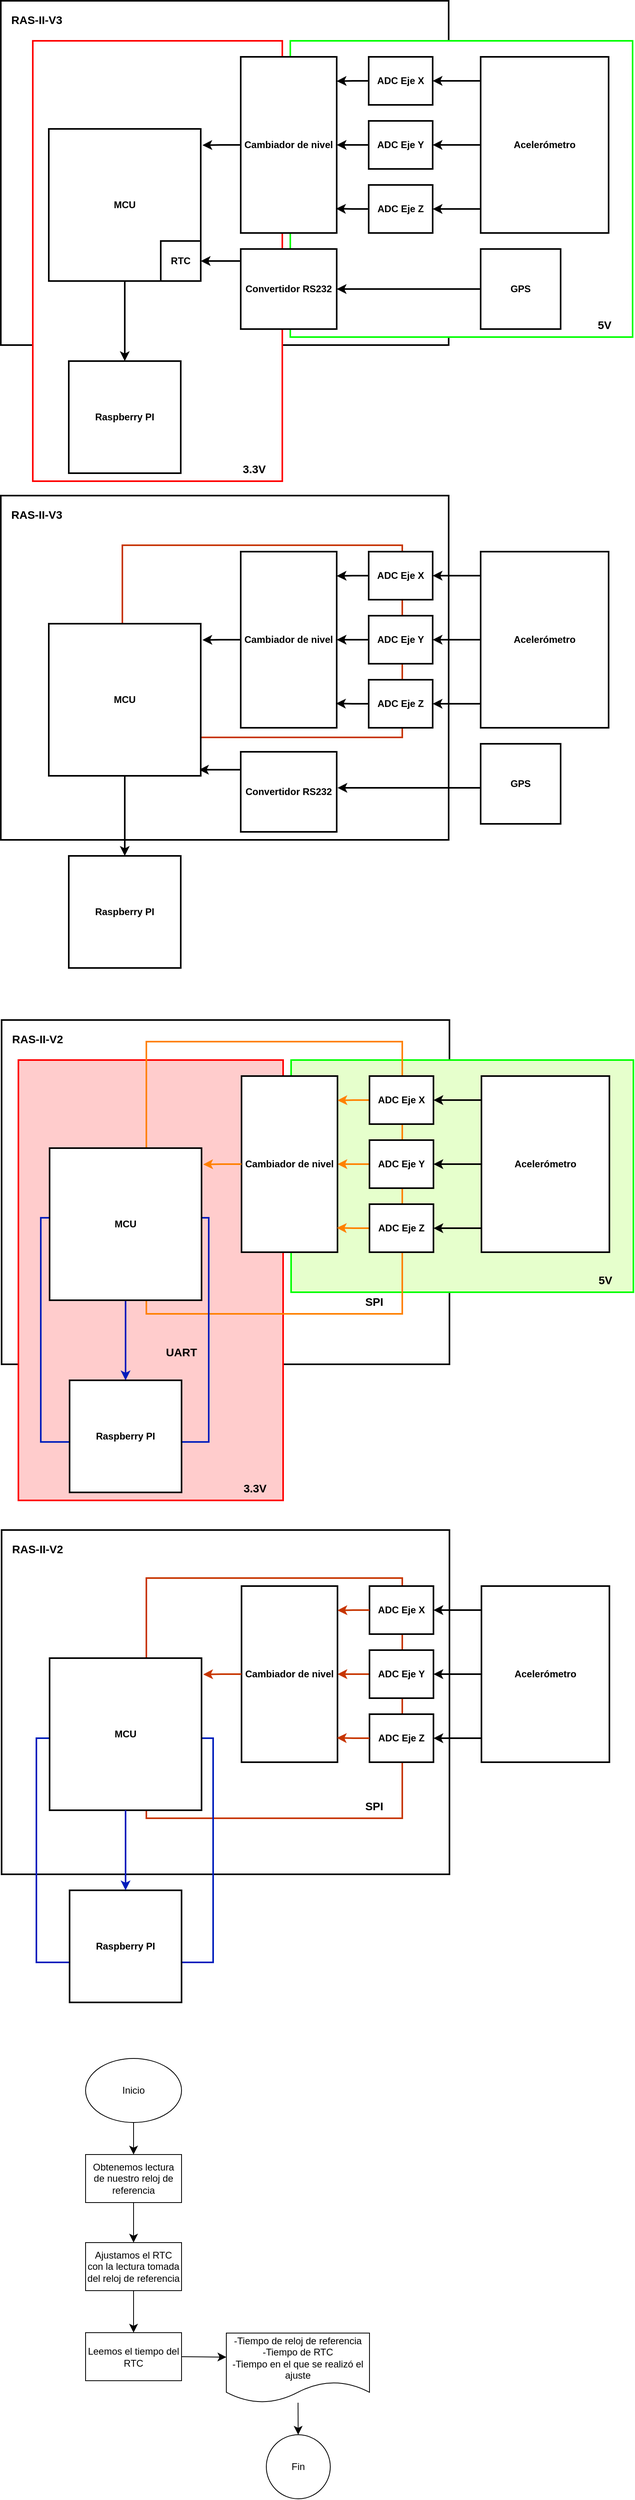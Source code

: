 <mxfile version="24.0.4" type="github">
  <diagram name="Página-1" id="vRoXhG17WfUkG6E5nfiK">
    <mxGraphModel dx="1216" dy="513" grid="1" gridSize="10" guides="1" tooltips="1" connect="1" arrows="1" fold="1" page="1" pageScale="1" pageWidth="827" pageHeight="1169" math="0" shadow="0">
      <root>
        <mxCell id="0" />
        <mxCell id="1" parent="0" />
        <mxCell id="eA-WAWlTZB7VaeSOkFHe-4" value="" style="rounded=0;whiteSpace=wrap;html=1;fontStyle=1;strokeWidth=2;" parent="1" vertex="1">
          <mxGeometry x="19" y="1283" width="560" height="430" as="geometry" />
        </mxCell>
        <mxCell id="eA-WAWlTZB7VaeSOkFHe-31" value="" style="rounded=0;whiteSpace=wrap;html=1;strokeColor=#FF0000;fontStyle=1;strokeWidth=2;fillColor=#FFCCCC;" parent="1" vertex="1">
          <mxGeometry x="40" y="1333" width="331" height="550" as="geometry" />
        </mxCell>
        <mxCell id="eA-WAWlTZB7VaeSOkFHe-1" value="" style="rounded=0;whiteSpace=wrap;html=1;strokeWidth=2;fontStyle=1" parent="1" vertex="1">
          <mxGeometry x="18" y="628" width="560" height="430" as="geometry" />
        </mxCell>
        <mxCell id="eA-WAWlTZB7VaeSOkFHe-2" value="" style="rounded=0;whiteSpace=wrap;html=1;strokeWidth=2;fontStyle=1" parent="1" vertex="1">
          <mxGeometry x="19" y="1920" width="560" height="430" as="geometry" />
        </mxCell>
        <mxCell id="eA-WAWlTZB7VaeSOkFHe-3" value="" style="rounded=0;whiteSpace=wrap;html=1;fillColor=none;fontColor=#000000;strokeColor=#C73500;strokeWidth=2;fontStyle=1" parent="1" vertex="1">
          <mxGeometry x="200" y="1980" width="320" height="300" as="geometry" />
        </mxCell>
        <mxCell id="eA-WAWlTZB7VaeSOkFHe-5" value="" style="rounded=0;whiteSpace=wrap;html=1;fontStyle=1;strokeWidth=2;" parent="1" vertex="1">
          <mxGeometry x="18" y="10" width="560" height="430" as="geometry" />
        </mxCell>
        <mxCell id="eA-WAWlTZB7VaeSOkFHe-6" value="" style="rounded=0;whiteSpace=wrap;html=1;strokeColor=#00FF00;fontStyle=1;strokeWidth=2;" parent="1" vertex="1">
          <mxGeometry x="380" y="60" width="428" height="370" as="geometry" />
        </mxCell>
        <mxCell id="eA-WAWlTZB7VaeSOkFHe-7" value="" style="rounded=0;whiteSpace=wrap;html=1;strokeColor=#FF0000;fontStyle=1;strokeWidth=2;" parent="1" vertex="1">
          <mxGeometry x="58" y="60" width="312" height="550" as="geometry" />
        </mxCell>
        <mxCell id="eA-WAWlTZB7VaeSOkFHe-8" style="edgeStyle=orthogonalEdgeStyle;rounded=0;orthogonalLoop=1;jettySize=auto;html=1;exitX=0.5;exitY=1;exitDx=0;exitDy=0;entryX=0.5;entryY=0;entryDx=0;entryDy=0;fontStyle=1;strokeWidth=2;" parent="1" source="eA-WAWlTZB7VaeSOkFHe-9" target="eA-WAWlTZB7VaeSOkFHe-27" edge="1">
          <mxGeometry relative="1" as="geometry" />
        </mxCell>
        <mxCell id="eA-WAWlTZB7VaeSOkFHe-9" value="MCU" style="whiteSpace=wrap;html=1;aspect=fixed;fontStyle=1;strokeWidth=2;" parent="1" vertex="1">
          <mxGeometry x="78" y="170" width="190" height="190" as="geometry" />
        </mxCell>
        <mxCell id="eA-WAWlTZB7VaeSOkFHe-10" value="&lt;span&gt;ADC Eje X&lt;/span&gt;" style="rounded=0;whiteSpace=wrap;html=1;fontStyle=1;strokeWidth=2;" parent="1" vertex="1">
          <mxGeometry x="478" y="80" width="80" height="60" as="geometry" />
        </mxCell>
        <mxCell id="eA-WAWlTZB7VaeSOkFHe-11" style="edgeStyle=orthogonalEdgeStyle;rounded=0;orthogonalLoop=1;jettySize=auto;html=1;exitX=0;exitY=0.5;exitDx=0;exitDy=0;entryX=1;entryY=0.5;entryDx=0;entryDy=0;fontStyle=1;strokeWidth=2;" parent="1" source="eA-WAWlTZB7VaeSOkFHe-12" target="eA-WAWlTZB7VaeSOkFHe-18" edge="1">
          <mxGeometry relative="1" as="geometry" />
        </mxCell>
        <mxCell id="eA-WAWlTZB7VaeSOkFHe-12" value="&lt;span&gt;ADC Eje Y&lt;/span&gt;" style="rounded=0;whiteSpace=wrap;html=1;fontStyle=1;strokeWidth=2;" parent="1" vertex="1">
          <mxGeometry x="478" y="160" width="80" height="60" as="geometry" />
        </mxCell>
        <mxCell id="eA-WAWlTZB7VaeSOkFHe-13" value="ADC Eje Z" style="rounded=0;whiteSpace=wrap;html=1;fontStyle=1;strokeWidth=2;" parent="1" vertex="1">
          <mxGeometry x="478" y="240" width="80" height="60" as="geometry" />
        </mxCell>
        <mxCell id="eA-WAWlTZB7VaeSOkFHe-14" style="edgeStyle=orthogonalEdgeStyle;rounded=0;orthogonalLoop=1;jettySize=auto;html=1;exitX=0;exitY=0;exitDx=0;exitDy=0;entryX=1;entryY=0.5;entryDx=0;entryDy=0;fontStyle=1;strokeWidth=2;" parent="1" source="eA-WAWlTZB7VaeSOkFHe-17" target="eA-WAWlTZB7VaeSOkFHe-10" edge="1">
          <mxGeometry relative="1" as="geometry">
            <Array as="points">
              <mxPoint x="618" y="110" />
            </Array>
          </mxGeometry>
        </mxCell>
        <mxCell id="eA-WAWlTZB7VaeSOkFHe-15" style="edgeStyle=orthogonalEdgeStyle;rounded=0;orthogonalLoop=1;jettySize=auto;html=1;fontStyle=1;strokeWidth=2;" parent="1" source="eA-WAWlTZB7VaeSOkFHe-17" target="eA-WAWlTZB7VaeSOkFHe-12" edge="1">
          <mxGeometry relative="1" as="geometry" />
        </mxCell>
        <mxCell id="eA-WAWlTZB7VaeSOkFHe-16" style="edgeStyle=orthogonalEdgeStyle;rounded=0;orthogonalLoop=1;jettySize=auto;html=1;exitX=0;exitY=0.75;exitDx=0;exitDy=0;fontStyle=1;strokeWidth=2;" parent="1" source="eA-WAWlTZB7VaeSOkFHe-17" target="eA-WAWlTZB7VaeSOkFHe-13" edge="1">
          <mxGeometry relative="1" as="geometry">
            <Array as="points">
              <mxPoint x="618" y="270" />
            </Array>
          </mxGeometry>
        </mxCell>
        <mxCell id="eA-WAWlTZB7VaeSOkFHe-17" value="&lt;span&gt;Acelerómetro&lt;/span&gt;" style="rounded=0;whiteSpace=wrap;html=1;fontStyle=1;strokeWidth=2;" parent="1" vertex="1">
          <mxGeometry x="618" y="80" width="160" height="220" as="geometry" />
        </mxCell>
        <mxCell id="eA-WAWlTZB7VaeSOkFHe-18" value="Cambiador de nivel" style="rounded=0;whiteSpace=wrap;html=1;fontStyle=1;strokeWidth=2;" parent="1" vertex="1">
          <mxGeometry x="318" y="80" width="120" height="220" as="geometry" />
        </mxCell>
        <mxCell id="eA-WAWlTZB7VaeSOkFHe-19" style="edgeStyle=orthogonalEdgeStyle;rounded=0;orthogonalLoop=1;jettySize=auto;html=1;exitX=0;exitY=0.25;exitDx=0;exitDy=0;entryX=1;entryY=0.5;entryDx=0;entryDy=0;fontStyle=1;strokeWidth=2;" parent="1" source="eA-WAWlTZB7VaeSOkFHe-20" target="eA-WAWlTZB7VaeSOkFHe-21" edge="1">
          <mxGeometry relative="1" as="geometry">
            <Array as="points">
              <mxPoint x="318" y="335" />
            </Array>
          </mxGeometry>
        </mxCell>
        <mxCell id="eA-WAWlTZB7VaeSOkFHe-20" value="Convertidor RS232" style="rounded=0;whiteSpace=wrap;html=1;fontStyle=1;strokeWidth=2;" parent="1" vertex="1">
          <mxGeometry x="318" y="320" width="120" height="100" as="geometry" />
        </mxCell>
        <mxCell id="eA-WAWlTZB7VaeSOkFHe-21" value="RTC" style="rounded=0;whiteSpace=wrap;html=1;fontStyle=1;strokeWidth=2;" parent="1" vertex="1">
          <mxGeometry x="218" y="310" width="50" height="50" as="geometry" />
        </mxCell>
        <mxCell id="eA-WAWlTZB7VaeSOkFHe-22" style="edgeStyle=orthogonalEdgeStyle;rounded=0;orthogonalLoop=1;jettySize=auto;html=1;exitX=0;exitY=0.5;exitDx=0;exitDy=0;entryX=1;entryY=0.5;entryDx=0;entryDy=0;fontStyle=1;strokeWidth=2;" parent="1" source="eA-WAWlTZB7VaeSOkFHe-23" target="eA-WAWlTZB7VaeSOkFHe-20" edge="1">
          <mxGeometry relative="1" as="geometry" />
        </mxCell>
        <mxCell id="eA-WAWlTZB7VaeSOkFHe-23" value="GPS" style="whiteSpace=wrap;html=1;aspect=fixed;fontStyle=1;strokeWidth=2;" parent="1" vertex="1">
          <mxGeometry x="618" y="320" width="100" height="100" as="geometry" />
        </mxCell>
        <mxCell id="eA-WAWlTZB7VaeSOkFHe-24" style="edgeStyle=orthogonalEdgeStyle;rounded=0;orthogonalLoop=1;jettySize=auto;html=1;exitX=0;exitY=0.5;exitDx=0;exitDy=0;entryX=1;entryY=0.138;entryDx=0;entryDy=0;entryPerimeter=0;fontStyle=1;strokeWidth=2;" parent="1" source="eA-WAWlTZB7VaeSOkFHe-10" target="eA-WAWlTZB7VaeSOkFHe-18" edge="1">
          <mxGeometry relative="1" as="geometry" />
        </mxCell>
        <mxCell id="eA-WAWlTZB7VaeSOkFHe-25" style="edgeStyle=orthogonalEdgeStyle;rounded=0;orthogonalLoop=1;jettySize=auto;html=1;exitX=0;exitY=0.5;exitDx=0;exitDy=0;entryX=0.993;entryY=0.862;entryDx=0;entryDy=0;entryPerimeter=0;fontStyle=1;strokeWidth=2;" parent="1" source="eA-WAWlTZB7VaeSOkFHe-13" target="eA-WAWlTZB7VaeSOkFHe-18" edge="1">
          <mxGeometry relative="1" as="geometry" />
        </mxCell>
        <mxCell id="eA-WAWlTZB7VaeSOkFHe-26" style="edgeStyle=orthogonalEdgeStyle;rounded=0;orthogonalLoop=1;jettySize=auto;html=1;entryX=1.011;entryY=0.107;entryDx=0;entryDy=0;entryPerimeter=0;fontStyle=1;strokeWidth=2;" parent="1" source="eA-WAWlTZB7VaeSOkFHe-18" target="eA-WAWlTZB7VaeSOkFHe-9" edge="1">
          <mxGeometry relative="1" as="geometry" />
        </mxCell>
        <mxCell id="eA-WAWlTZB7VaeSOkFHe-27" value="Raspberry PI" style="whiteSpace=wrap;html=1;aspect=fixed;fontStyle=1;strokeWidth=2;" parent="1" vertex="1">
          <mxGeometry x="103" y="460" width="140" height="140" as="geometry" />
        </mxCell>
        <mxCell id="eA-WAWlTZB7VaeSOkFHe-28" value="&lt;font style=&quot;font-size: 14px;&quot;&gt;RAS-II-V3&lt;/font&gt;" style="text;html=1;strokeColor=none;fillColor=none;align=center;verticalAlign=middle;whiteSpace=wrap;rounded=0;fontStyle=1;strokeWidth=2;" parent="1" vertex="1">
          <mxGeometry x="28" y="19" width="70" height="30" as="geometry" />
        </mxCell>
        <mxCell id="eA-WAWlTZB7VaeSOkFHe-29" value="&lt;font style=&quot;font-size: 14px;&quot;&gt;&lt;span&gt;5V&lt;/span&gt;&lt;/font&gt;" style="text;html=1;strokeColor=none;fillColor=none;align=center;verticalAlign=middle;whiteSpace=wrap;rounded=0;fontStyle=1;strokeWidth=2;" parent="1" vertex="1">
          <mxGeometry x="738" y="400" width="70" height="30" as="geometry" />
        </mxCell>
        <mxCell id="eA-WAWlTZB7VaeSOkFHe-30" value="" style="rounded=0;whiteSpace=wrap;html=1;strokeColor=#00FF00;fontStyle=1;strokeWidth=2;fillColor=#E6FFCC;" parent="1" vertex="1">
          <mxGeometry x="381" y="1333" width="428" height="290" as="geometry" />
        </mxCell>
        <mxCell id="eA-WAWlTZB7VaeSOkFHe-32" style="edgeStyle=orthogonalEdgeStyle;rounded=0;orthogonalLoop=1;jettySize=auto;html=1;exitX=0.5;exitY=1;exitDx=0;exitDy=0;entryX=0.5;entryY=0;entryDx=0;entryDy=0;fontStyle=1;strokeWidth=2;strokeColor=#001DBC;" parent="1" source="eA-WAWlTZB7VaeSOkFHe-33" target="eA-WAWlTZB7VaeSOkFHe-47" edge="1">
          <mxGeometry relative="1" as="geometry" />
        </mxCell>
        <mxCell id="eA-WAWlTZB7VaeSOkFHe-35" style="edgeStyle=orthogonalEdgeStyle;rounded=0;orthogonalLoop=1;jettySize=auto;html=1;exitX=0;exitY=0.5;exitDx=0;exitDy=0;entryX=1;entryY=0.5;entryDx=0;entryDy=0;fontStyle=1;strokeWidth=2;strokeColor=#FF8000;" parent="1" source="eA-WAWlTZB7VaeSOkFHe-36" target="eA-WAWlTZB7VaeSOkFHe-42" edge="1">
          <mxGeometry relative="1" as="geometry" />
        </mxCell>
        <mxCell id="eA-WAWlTZB7VaeSOkFHe-38" style="edgeStyle=orthogonalEdgeStyle;rounded=0;orthogonalLoop=1;jettySize=auto;html=1;exitX=0;exitY=0;exitDx=0;exitDy=0;entryX=1;entryY=0.5;entryDx=0;entryDy=0;fontStyle=1;strokeWidth=2;" parent="1" source="eA-WAWlTZB7VaeSOkFHe-41" target="eA-WAWlTZB7VaeSOkFHe-34" edge="1">
          <mxGeometry relative="1" as="geometry">
            <Array as="points">
              <mxPoint x="619" y="1383" />
            </Array>
          </mxGeometry>
        </mxCell>
        <mxCell id="eA-WAWlTZB7VaeSOkFHe-39" style="edgeStyle=orthogonalEdgeStyle;rounded=0;orthogonalLoop=1;jettySize=auto;html=1;fontStyle=1;strokeWidth=2;" parent="1" source="eA-WAWlTZB7VaeSOkFHe-41" target="eA-WAWlTZB7VaeSOkFHe-36" edge="1">
          <mxGeometry relative="1" as="geometry" />
        </mxCell>
        <mxCell id="eA-WAWlTZB7VaeSOkFHe-40" style="edgeStyle=orthogonalEdgeStyle;rounded=0;orthogonalLoop=1;jettySize=auto;html=1;exitX=0;exitY=0.75;exitDx=0;exitDy=0;fontStyle=1;strokeWidth=2;" parent="1" source="eA-WAWlTZB7VaeSOkFHe-41" target="eA-WAWlTZB7VaeSOkFHe-37" edge="1">
          <mxGeometry relative="1" as="geometry">
            <Array as="points">
              <mxPoint x="619" y="1543" />
            </Array>
          </mxGeometry>
        </mxCell>
        <mxCell id="eA-WAWlTZB7VaeSOkFHe-41" value="Acelerómetro" style="rounded=0;whiteSpace=wrap;html=1;fontStyle=1;strokeWidth=2;" parent="1" vertex="1">
          <mxGeometry x="619" y="1353" width="160" height="220" as="geometry" />
        </mxCell>
        <mxCell id="eA-WAWlTZB7VaeSOkFHe-42" value="Cambiador de nivel" style="rounded=0;whiteSpace=wrap;html=1;fontStyle=1;strokeWidth=2;" parent="1" vertex="1">
          <mxGeometry x="319" y="1353" width="120" height="220" as="geometry" />
        </mxCell>
        <mxCell id="eA-WAWlTZB7VaeSOkFHe-43" value="RTC" style="rounded=0;whiteSpace=wrap;html=1;fontStyle=1;strokeWidth=2;" parent="1" vertex="1">
          <mxGeometry x="219" y="1583" width="50" height="50" as="geometry" />
        </mxCell>
        <mxCell id="eA-WAWlTZB7VaeSOkFHe-44" style="edgeStyle=orthogonalEdgeStyle;rounded=0;orthogonalLoop=1;jettySize=auto;html=1;exitX=0;exitY=0.5;exitDx=0;exitDy=0;entryX=1;entryY=0.138;entryDx=0;entryDy=0;entryPerimeter=0;fontStyle=1;strokeWidth=2;strokeColor=#FF8000;" parent="1" source="eA-WAWlTZB7VaeSOkFHe-34" target="eA-WAWlTZB7VaeSOkFHe-42" edge="1">
          <mxGeometry relative="1" as="geometry" />
        </mxCell>
        <mxCell id="eA-WAWlTZB7VaeSOkFHe-45" style="edgeStyle=orthogonalEdgeStyle;rounded=0;orthogonalLoop=1;jettySize=auto;html=1;exitX=0;exitY=0.5;exitDx=0;exitDy=0;entryX=0.993;entryY=0.862;entryDx=0;entryDy=0;entryPerimeter=0;fontStyle=1;strokeWidth=2;strokeColor=#FF8000;" parent="1" source="eA-WAWlTZB7VaeSOkFHe-37" target="eA-WAWlTZB7VaeSOkFHe-42" edge="1">
          <mxGeometry relative="1" as="geometry" />
        </mxCell>
        <mxCell id="eA-WAWlTZB7VaeSOkFHe-46" style="edgeStyle=orthogonalEdgeStyle;rounded=0;orthogonalLoop=1;jettySize=auto;html=1;entryX=1.011;entryY=0.107;entryDx=0;entryDy=0;entryPerimeter=0;fontStyle=1;strokeWidth=2;strokeColor=#FF8000;" parent="1" source="eA-WAWlTZB7VaeSOkFHe-42" target="eA-WAWlTZB7VaeSOkFHe-33" edge="1">
          <mxGeometry relative="1" as="geometry" />
        </mxCell>
        <mxCell id="eA-WAWlTZB7VaeSOkFHe-48" value="&lt;font style=&quot;font-size: 14px;&quot;&gt;RAS-II-V2&lt;/font&gt;" style="text;html=1;strokeColor=none;fillColor=none;align=center;verticalAlign=middle;whiteSpace=wrap;rounded=0;fontStyle=1;strokeWidth=2;" parent="1" vertex="1">
          <mxGeometry x="29" y="1292" width="70" height="30" as="geometry" />
        </mxCell>
        <mxCell id="eA-WAWlTZB7VaeSOkFHe-49" value="&lt;font style=&quot;font-size: 14px;&quot;&gt;5V&lt;/font&gt;" style="text;html=1;strokeColor=none;fillColor=none;align=center;verticalAlign=middle;whiteSpace=wrap;rounded=0;fontStyle=1;strokeWidth=2;" parent="1" vertex="1">
          <mxGeometry x="739" y="1593" width="70" height="30" as="geometry" />
        </mxCell>
        <mxCell id="eA-WAWlTZB7VaeSOkFHe-50" value="&lt;font style=&quot;font-size: 14px;&quot;&gt;3.3V&lt;/font&gt;" style="text;html=1;strokeColor=none;fillColor=none;align=center;verticalAlign=middle;whiteSpace=wrap;rounded=0;fontStyle=1;strokeWidth=2;" parent="1" vertex="1">
          <mxGeometry x="301" y="1853" width="70" height="30" as="geometry" />
        </mxCell>
        <mxCell id="eA-WAWlTZB7VaeSOkFHe-51" value="ADC Eje X" style="rounded=0;whiteSpace=wrap;html=1;strokeWidth=2;fontStyle=1" parent="1" vertex="1">
          <mxGeometry x="479" y="1990" width="80" height="60" as="geometry" />
        </mxCell>
        <mxCell id="eA-WAWlTZB7VaeSOkFHe-52" style="edgeStyle=orthogonalEdgeStyle;rounded=0;orthogonalLoop=1;jettySize=auto;html=1;exitX=0;exitY=0.5;exitDx=0;exitDy=0;entryX=1;entryY=0.5;entryDx=0;entryDy=0;fillColor=#fa6800;strokeColor=#C73500;strokeWidth=2;fontStyle=1" parent="1" source="eA-WAWlTZB7VaeSOkFHe-53" target="eA-WAWlTZB7VaeSOkFHe-59" edge="1">
          <mxGeometry relative="1" as="geometry" />
        </mxCell>
        <mxCell id="eA-WAWlTZB7VaeSOkFHe-53" value="ADC Eje Y" style="rounded=0;whiteSpace=wrap;html=1;strokeWidth=2;fontStyle=1" parent="1" vertex="1">
          <mxGeometry x="479" y="2070" width="80" height="60" as="geometry" />
        </mxCell>
        <mxCell id="eA-WAWlTZB7VaeSOkFHe-54" value="ADC Eje Z" style="rounded=0;whiteSpace=wrap;html=1;strokeWidth=2;fontStyle=1" parent="1" vertex="1">
          <mxGeometry x="479" y="2150" width="80" height="60" as="geometry" />
        </mxCell>
        <mxCell id="eA-WAWlTZB7VaeSOkFHe-55" style="edgeStyle=orthogonalEdgeStyle;rounded=0;orthogonalLoop=1;jettySize=auto;html=1;exitX=0;exitY=0;exitDx=0;exitDy=0;entryX=1;entryY=0.5;entryDx=0;entryDy=0;strokeWidth=2;fontStyle=1" parent="1" source="eA-WAWlTZB7VaeSOkFHe-58" target="eA-WAWlTZB7VaeSOkFHe-51" edge="1">
          <mxGeometry relative="1" as="geometry">
            <Array as="points">
              <mxPoint x="619" y="2020" />
            </Array>
          </mxGeometry>
        </mxCell>
        <mxCell id="eA-WAWlTZB7VaeSOkFHe-56" style="edgeStyle=orthogonalEdgeStyle;rounded=0;orthogonalLoop=1;jettySize=auto;html=1;strokeWidth=2;fontStyle=1" parent="1" source="eA-WAWlTZB7VaeSOkFHe-58" target="eA-WAWlTZB7VaeSOkFHe-53" edge="1">
          <mxGeometry relative="1" as="geometry" />
        </mxCell>
        <mxCell id="eA-WAWlTZB7VaeSOkFHe-57" style="edgeStyle=orthogonalEdgeStyle;rounded=0;orthogonalLoop=1;jettySize=auto;html=1;exitX=0;exitY=0.75;exitDx=0;exitDy=0;strokeWidth=2;fontStyle=1" parent="1" source="eA-WAWlTZB7VaeSOkFHe-58" target="eA-WAWlTZB7VaeSOkFHe-54" edge="1">
          <mxGeometry relative="1" as="geometry">
            <Array as="points">
              <mxPoint x="619" y="2180" />
            </Array>
          </mxGeometry>
        </mxCell>
        <mxCell id="eA-WAWlTZB7VaeSOkFHe-58" value="Acelerómetro" style="rounded=0;whiteSpace=wrap;html=1;strokeWidth=2;fontStyle=1" parent="1" vertex="1">
          <mxGeometry x="619" y="1990" width="160" height="220" as="geometry" />
        </mxCell>
        <mxCell id="eA-WAWlTZB7VaeSOkFHe-59" value="Cambiador de nivel" style="rounded=0;whiteSpace=wrap;html=1;strokeWidth=2;fontStyle=1" parent="1" vertex="1">
          <mxGeometry x="319" y="1990" width="120" height="220" as="geometry" />
        </mxCell>
        <mxCell id="eA-WAWlTZB7VaeSOkFHe-60" value="RTC" style="rounded=0;whiteSpace=wrap;html=1;strokeWidth=2;fontStyle=1" parent="1" vertex="1">
          <mxGeometry x="219" y="2220" width="50" height="50" as="geometry" />
        </mxCell>
        <mxCell id="eA-WAWlTZB7VaeSOkFHe-61" style="edgeStyle=orthogonalEdgeStyle;rounded=0;orthogonalLoop=1;jettySize=auto;html=1;exitX=0;exitY=0.5;exitDx=0;exitDy=0;entryX=1;entryY=0.138;entryDx=0;entryDy=0;entryPerimeter=0;strokeWidth=2;fillColor=#fa6800;strokeColor=#C73500;fontStyle=1" parent="1" source="eA-WAWlTZB7VaeSOkFHe-51" target="eA-WAWlTZB7VaeSOkFHe-59" edge="1">
          <mxGeometry relative="1" as="geometry" />
        </mxCell>
        <mxCell id="eA-WAWlTZB7VaeSOkFHe-62" style="edgeStyle=orthogonalEdgeStyle;rounded=0;orthogonalLoop=1;jettySize=auto;html=1;exitX=0;exitY=0.5;exitDx=0;exitDy=0;entryX=0.993;entryY=0.862;entryDx=0;entryDy=0;entryPerimeter=0;strokeWidth=2;fillColor=#fa6800;strokeColor=#C73500;fontStyle=1" parent="1" source="eA-WAWlTZB7VaeSOkFHe-54" target="eA-WAWlTZB7VaeSOkFHe-59" edge="1">
          <mxGeometry relative="1" as="geometry" />
        </mxCell>
        <mxCell id="eA-WAWlTZB7VaeSOkFHe-63" style="edgeStyle=orthogonalEdgeStyle;rounded=0;orthogonalLoop=1;jettySize=auto;html=1;entryX=1.011;entryY=0.107;entryDx=0;entryDy=0;entryPerimeter=0;fillColor=#fa6800;strokeColor=#C73500;strokeWidth=2;fontStyle=1" parent="1" source="eA-WAWlTZB7VaeSOkFHe-59" target="eA-WAWlTZB7VaeSOkFHe-82" edge="1">
          <mxGeometry relative="1" as="geometry" />
        </mxCell>
        <mxCell id="eA-WAWlTZB7VaeSOkFHe-64" value="&lt;font style=&quot;font-size: 14px;&quot;&gt;RAS-II-V2&lt;/font&gt;" style="text;html=1;strokeColor=none;fillColor=none;align=center;verticalAlign=middle;whiteSpace=wrap;rounded=0;strokeWidth=2;fontStyle=1" parent="1" vertex="1">
          <mxGeometry x="29" y="1929" width="70" height="30" as="geometry" />
        </mxCell>
        <mxCell id="eA-WAWlTZB7VaeSOkFHe-65" style="edgeStyle=orthogonalEdgeStyle;rounded=0;orthogonalLoop=1;jettySize=auto;html=1;exitX=0.5;exitY=1;exitDx=0;exitDy=0;entryX=0.5;entryY=0;entryDx=0;entryDy=0;strokeWidth=2;fontStyle=1" parent="1" source="eA-WAWlTZB7VaeSOkFHe-88" target="eA-WAWlTZB7VaeSOkFHe-79" edge="1">
          <mxGeometry relative="1" as="geometry" />
        </mxCell>
        <mxCell id="eA-WAWlTZB7VaeSOkFHe-66" style="edgeStyle=orthogonalEdgeStyle;rounded=0;orthogonalLoop=1;jettySize=auto;html=1;exitX=0;exitY=0.5;exitDx=0;exitDy=0;entryX=1;entryY=0.5;entryDx=0;entryDy=0;strokeWidth=2;fontStyle=1" parent="1" source="eA-WAWlTZB7VaeSOkFHe-90" target="eA-WAWlTZB7VaeSOkFHe-71" edge="1">
          <mxGeometry relative="1" as="geometry" />
        </mxCell>
        <mxCell id="eA-WAWlTZB7VaeSOkFHe-67" style="edgeStyle=orthogonalEdgeStyle;rounded=0;orthogonalLoop=1;jettySize=auto;html=1;exitX=0;exitY=0;exitDx=0;exitDy=0;entryX=1;entryY=0.5;entryDx=0;entryDy=0;strokeWidth=2;fontStyle=1" parent="1" source="eA-WAWlTZB7VaeSOkFHe-70" target="eA-WAWlTZB7VaeSOkFHe-91" edge="1">
          <mxGeometry relative="1" as="geometry">
            <Array as="points">
              <mxPoint x="618" y="728" />
            </Array>
          </mxGeometry>
        </mxCell>
        <mxCell id="eA-WAWlTZB7VaeSOkFHe-68" style="edgeStyle=orthogonalEdgeStyle;rounded=0;orthogonalLoop=1;jettySize=auto;html=1;strokeWidth=2;fontStyle=1" parent="1" source="eA-WAWlTZB7VaeSOkFHe-70" target="eA-WAWlTZB7VaeSOkFHe-90" edge="1">
          <mxGeometry relative="1" as="geometry" />
        </mxCell>
        <mxCell id="eA-WAWlTZB7VaeSOkFHe-69" style="edgeStyle=orthogonalEdgeStyle;rounded=0;orthogonalLoop=1;jettySize=auto;html=1;exitX=0;exitY=0.75;exitDx=0;exitDy=0;strokeWidth=2;fontStyle=1" parent="1" source="eA-WAWlTZB7VaeSOkFHe-70" target="eA-WAWlTZB7VaeSOkFHe-89" edge="1">
          <mxGeometry relative="1" as="geometry">
            <Array as="points">
              <mxPoint x="618" y="888" />
            </Array>
          </mxGeometry>
        </mxCell>
        <mxCell id="eA-WAWlTZB7VaeSOkFHe-70" value="Acelerómetro" style="rounded=0;whiteSpace=wrap;html=1;strokeWidth=2;fontStyle=1" parent="1" vertex="1">
          <mxGeometry x="618" y="698" width="160" height="220" as="geometry" />
        </mxCell>
        <mxCell id="eA-WAWlTZB7VaeSOkFHe-71" value="Cambiador de nivel" style="rounded=0;whiteSpace=wrap;html=1;strokeWidth=2;fontStyle=1" parent="1" vertex="1">
          <mxGeometry x="318" y="698" width="120" height="220" as="geometry" />
        </mxCell>
        <mxCell id="eA-WAWlTZB7VaeSOkFHe-72" style="edgeStyle=orthogonalEdgeStyle;rounded=0;orthogonalLoop=1;jettySize=auto;html=1;entryX=0.989;entryY=0.96;entryDx=0;entryDy=0;entryPerimeter=0;strokeWidth=2;fontStyle=1" parent="1" source="eA-WAWlTZB7VaeSOkFHe-73" target="eA-WAWlTZB7VaeSOkFHe-88" edge="1">
          <mxGeometry relative="1" as="geometry">
            <mxPoint x="330" y="956" as="sourcePoint" />
            <mxPoint x="297" y="1040.5" as="targetPoint" />
            <Array as="points">
              <mxPoint x="320" y="956" />
              <mxPoint x="320" y="970" />
            </Array>
          </mxGeometry>
        </mxCell>
        <mxCell id="eA-WAWlTZB7VaeSOkFHe-73" value="Convertidor RS232" style="rounded=0;whiteSpace=wrap;html=1;strokeWidth=2;fontStyle=1" parent="1" vertex="1">
          <mxGeometry x="318" y="948" width="120" height="100" as="geometry" />
        </mxCell>
        <mxCell id="eA-WAWlTZB7VaeSOkFHe-74" style="edgeStyle=orthogonalEdgeStyle;rounded=0;orthogonalLoop=1;jettySize=auto;html=1;exitX=0;exitY=0.5;exitDx=0;exitDy=0;entryX=1;entryY=0.5;entryDx=0;entryDy=0;strokeWidth=2;fontStyle=1" parent="1" edge="1">
          <mxGeometry relative="1" as="geometry">
            <mxPoint x="619" y="983" as="sourcePoint" />
            <mxPoint x="439" y="993" as="targetPoint" />
            <Array as="points">
              <mxPoint x="619" y="993" />
            </Array>
          </mxGeometry>
        </mxCell>
        <mxCell id="eA-WAWlTZB7VaeSOkFHe-75" value="GPS" style="whiteSpace=wrap;html=1;aspect=fixed;strokeWidth=2;fontStyle=1" parent="1" vertex="1">
          <mxGeometry x="618" y="938" width="100" height="100" as="geometry" />
        </mxCell>
        <mxCell id="eA-WAWlTZB7VaeSOkFHe-76" style="edgeStyle=orthogonalEdgeStyle;rounded=0;orthogonalLoop=1;jettySize=auto;html=1;exitX=0;exitY=0.5;exitDx=0;exitDy=0;entryX=1;entryY=0.138;entryDx=0;entryDy=0;entryPerimeter=0;strokeWidth=2;fontStyle=1" parent="1" source="eA-WAWlTZB7VaeSOkFHe-91" target="eA-WAWlTZB7VaeSOkFHe-71" edge="1">
          <mxGeometry relative="1" as="geometry" />
        </mxCell>
        <mxCell id="eA-WAWlTZB7VaeSOkFHe-77" style="edgeStyle=orthogonalEdgeStyle;rounded=0;orthogonalLoop=1;jettySize=auto;html=1;exitX=0;exitY=0.5;exitDx=0;exitDy=0;entryX=0.993;entryY=0.862;entryDx=0;entryDy=0;entryPerimeter=0;strokeWidth=2;fontStyle=1" parent="1" source="eA-WAWlTZB7VaeSOkFHe-89" target="eA-WAWlTZB7VaeSOkFHe-71" edge="1">
          <mxGeometry relative="1" as="geometry" />
        </mxCell>
        <mxCell id="eA-WAWlTZB7VaeSOkFHe-78" style="edgeStyle=orthogonalEdgeStyle;rounded=0;orthogonalLoop=1;jettySize=auto;html=1;entryX=1.011;entryY=0.107;entryDx=0;entryDy=0;entryPerimeter=0;strokeWidth=2;fontStyle=1" parent="1" source="eA-WAWlTZB7VaeSOkFHe-71" target="eA-WAWlTZB7VaeSOkFHe-88" edge="1">
          <mxGeometry relative="1" as="geometry" />
        </mxCell>
        <mxCell id="eA-WAWlTZB7VaeSOkFHe-79" value="Raspberry PI" style="whiteSpace=wrap;html=1;aspect=fixed;strokeWidth=2;fontStyle=1" parent="1" vertex="1">
          <mxGeometry x="103" y="1078" width="140" height="140" as="geometry" />
        </mxCell>
        <mxCell id="eA-WAWlTZB7VaeSOkFHe-80" value="&lt;font style=&quot;font-size: 14px;&quot;&gt;RAS-II-V3&lt;/font&gt;" style="text;html=1;strokeColor=none;fillColor=none;align=center;verticalAlign=middle;whiteSpace=wrap;rounded=0;strokeWidth=2;fontStyle=1" parent="1" vertex="1">
          <mxGeometry x="28" y="637" width="70" height="30" as="geometry" />
        </mxCell>
        <mxCell id="eA-WAWlTZB7VaeSOkFHe-81" value="" style="rounded=0;whiteSpace=wrap;html=1;strokeWidth=2;fillColor=none;fontColor=#ffffff;strokeColor=#001DBC;fontStyle=1" parent="1" vertex="1">
          <mxGeometry x="62.5" y="2180" width="221" height="280" as="geometry" />
        </mxCell>
        <mxCell id="eA-WAWlTZB7VaeSOkFHe-82" value="MCU" style="whiteSpace=wrap;html=1;aspect=fixed;strokeWidth=2;fontStyle=1" parent="1" vertex="1">
          <mxGeometry x="79" y="2080" width="190" height="190" as="geometry" />
        </mxCell>
        <mxCell id="eA-WAWlTZB7VaeSOkFHe-83" value="Raspberry PI" style="whiteSpace=wrap;html=1;aspect=fixed;strokeWidth=2;fontStyle=1" parent="1" vertex="1">
          <mxGeometry x="104" y="2370" width="140" height="140" as="geometry" />
        </mxCell>
        <mxCell id="eA-WAWlTZB7VaeSOkFHe-84" style="edgeStyle=orthogonalEdgeStyle;rounded=0;orthogonalLoop=1;jettySize=auto;html=1;exitX=0.5;exitY=1;exitDx=0;exitDy=0;entryX=0.5;entryY=0;entryDx=0;entryDy=0;fillColor=#0050ef;strokeColor=#001DBC;strokeWidth=2;fontStyle=1" parent="1" source="eA-WAWlTZB7VaeSOkFHe-82" target="eA-WAWlTZB7VaeSOkFHe-83" edge="1">
          <mxGeometry relative="1" as="geometry" />
        </mxCell>
        <mxCell id="eA-WAWlTZB7VaeSOkFHe-85" value="&lt;font style=&quot;font-size: 14px;&quot;&gt;SPI&lt;/font&gt;" style="text;html=1;strokeColor=none;fillColor=none;align=center;verticalAlign=middle;whiteSpace=wrap;rounded=0;strokeWidth=2;fontStyle=1" parent="1" vertex="1">
          <mxGeometry x="450" y="2250" width="70" height="30" as="geometry" />
        </mxCell>
        <mxCell id="eA-WAWlTZB7VaeSOkFHe-86" value="" style="rounded=0;whiteSpace=wrap;html=1;fillColor=none;fontColor=#000000;strokeColor=#C73500;strokeWidth=2;fontStyle=1" parent="1" vertex="1">
          <mxGeometry x="170" y="690" width="350" height="240" as="geometry" />
        </mxCell>
        <mxCell id="eA-WAWlTZB7VaeSOkFHe-87" value="RTC" style="rounded=0;whiteSpace=wrap;html=1;strokeWidth=2;fontStyle=1" parent="1" vertex="1">
          <mxGeometry x="218" y="928" width="50" height="50" as="geometry" />
        </mxCell>
        <mxCell id="eA-WAWlTZB7VaeSOkFHe-88" value="MCU" style="whiteSpace=wrap;html=1;aspect=fixed;strokeWidth=2;fontStyle=1" parent="1" vertex="1">
          <mxGeometry x="78" y="788" width="190" height="190" as="geometry" />
        </mxCell>
        <mxCell id="eA-WAWlTZB7VaeSOkFHe-89" value="ADC Eje Z" style="rounded=0;whiteSpace=wrap;html=1;strokeWidth=2;fontStyle=1" parent="1" vertex="1">
          <mxGeometry x="478" y="858" width="80" height="60" as="geometry" />
        </mxCell>
        <mxCell id="eA-WAWlTZB7VaeSOkFHe-90" value="ADC Eje Y" style="rounded=0;whiteSpace=wrap;html=1;strokeWidth=2;fontStyle=1" parent="1" vertex="1">
          <mxGeometry x="478" y="778" width="80" height="60" as="geometry" />
        </mxCell>
        <mxCell id="eA-WAWlTZB7VaeSOkFHe-91" value="ADC Eje X" style="rounded=0;whiteSpace=wrap;html=1;strokeWidth=2;fontStyle=1" parent="1" vertex="1">
          <mxGeometry x="478" y="698" width="80" height="60" as="geometry" />
        </mxCell>
        <mxCell id="eA-WAWlTZB7VaeSOkFHe-92" value="&lt;font style=&quot;font-size: 14px;&quot;&gt;&lt;span&gt;3.3V&lt;/span&gt;&lt;/font&gt;" style="text;html=1;strokeColor=none;fillColor=none;align=center;verticalAlign=middle;whiteSpace=wrap;rounded=0;fontStyle=1;strokeWidth=2;" parent="1" vertex="1">
          <mxGeometry x="300" y="580" width="70" height="30" as="geometry" />
        </mxCell>
        <mxCell id="eA-WAWlTZB7VaeSOkFHe-93" value="&lt;span style=&quot;font-size: 14px;&quot;&gt;UART&lt;/span&gt;" style="text;html=1;strokeColor=none;fillColor=none;align=center;verticalAlign=middle;whiteSpace=wrap;rounded=0;strokeWidth=2;fontStyle=1" parent="1" vertex="1">
          <mxGeometry x="209" y="1683" width="70" height="30" as="geometry" />
        </mxCell>
        <mxCell id="zDLAz_23B2eYf0IF-nk4-5" value="&lt;font style=&quot;font-size: 14px;&quot;&gt;SPI&lt;/font&gt;" style="text;html=1;strokeColor=none;fillColor=none;align=center;verticalAlign=middle;whiteSpace=wrap;rounded=0;strokeWidth=2;fontStyle=1" parent="1" vertex="1">
          <mxGeometry x="450" y="1620" width="70" height="30" as="geometry" />
        </mxCell>
        <mxCell id="zDLAz_23B2eYf0IF-nk4-1" value="" style="rounded=0;whiteSpace=wrap;html=1;fillColor=none;fontColor=#000000;strokeColor=#FF8000;strokeWidth=2;fontStyle=1" parent="1" vertex="1">
          <mxGeometry x="200" y="1310" width="320" height="340" as="geometry" />
        </mxCell>
        <mxCell id="eA-WAWlTZB7VaeSOkFHe-37" value="ADC Eje Z" style="rounded=0;whiteSpace=wrap;html=1;fontStyle=1;strokeWidth=2;" parent="1" vertex="1">
          <mxGeometry x="479" y="1513" width="80" height="60" as="geometry" />
        </mxCell>
        <mxCell id="eA-WAWlTZB7VaeSOkFHe-36" value="ADC Eje Y" style="rounded=0;whiteSpace=wrap;html=1;fontStyle=1;strokeWidth=2;" parent="1" vertex="1">
          <mxGeometry x="479" y="1433" width="80" height="60" as="geometry" />
        </mxCell>
        <mxCell id="eA-WAWlTZB7VaeSOkFHe-34" value="ADC Eje X" style="rounded=0;whiteSpace=wrap;html=1;fontStyle=1;strokeWidth=2;" parent="1" vertex="1">
          <mxGeometry x="479" y="1353" width="80" height="60" as="geometry" />
        </mxCell>
        <mxCell id="zDLAz_23B2eYf0IF-nk4-6" value="" style="rounded=0;whiteSpace=wrap;html=1;strokeWidth=2;fillColor=none;fontColor=#ffffff;strokeColor=#001DBC;fontStyle=1" parent="1" vertex="1">
          <mxGeometry x="68" y="1530" width="210" height="280" as="geometry" />
        </mxCell>
        <mxCell id="eA-WAWlTZB7VaeSOkFHe-33" value="MCU" style="whiteSpace=wrap;html=1;aspect=fixed;fontStyle=1;strokeWidth=2;" parent="1" vertex="1">
          <mxGeometry x="79" y="1443" width="190" height="190" as="geometry" />
        </mxCell>
        <mxCell id="eA-WAWlTZB7VaeSOkFHe-47" value="Raspberry PI" style="whiteSpace=wrap;html=1;aspect=fixed;fontStyle=1;strokeWidth=2;" parent="1" vertex="1">
          <mxGeometry x="104" y="1733" width="140" height="140" as="geometry" />
        </mxCell>
        <mxCell id="DeCDA--g0ZejFoRjJ43q-5" value="" style="edgeStyle=none;curved=1;rounded=0;orthogonalLoop=1;jettySize=auto;html=1;fontSize=12;startSize=8;endSize=8;" edge="1" parent="1" source="DeCDA--g0ZejFoRjJ43q-1" target="DeCDA--g0ZejFoRjJ43q-4">
          <mxGeometry relative="1" as="geometry" />
        </mxCell>
        <mxCell id="DeCDA--g0ZejFoRjJ43q-1" value="Inicio" style="ellipse;whiteSpace=wrap;html=1;" vertex="1" parent="1">
          <mxGeometry x="124" y="2580" width="120" height="80" as="geometry" />
        </mxCell>
        <mxCell id="DeCDA--g0ZejFoRjJ43q-7" value="" style="edgeStyle=none;curved=1;rounded=0;orthogonalLoop=1;jettySize=auto;html=1;fontSize=12;startSize=8;endSize=8;" edge="1" parent="1" source="DeCDA--g0ZejFoRjJ43q-4" target="DeCDA--g0ZejFoRjJ43q-6">
          <mxGeometry relative="1" as="geometry" />
        </mxCell>
        <mxCell id="DeCDA--g0ZejFoRjJ43q-4" value="Obtenemos lectura de nuestro reloj de referencia" style="whiteSpace=wrap;html=1;" vertex="1" parent="1">
          <mxGeometry x="124" y="2700" width="120" height="60" as="geometry" />
        </mxCell>
        <mxCell id="DeCDA--g0ZejFoRjJ43q-9" value="" style="edgeStyle=none;curved=1;rounded=0;orthogonalLoop=1;jettySize=auto;html=1;fontSize=12;startSize=8;endSize=8;" edge="1" parent="1" source="DeCDA--g0ZejFoRjJ43q-6" target="DeCDA--g0ZejFoRjJ43q-8">
          <mxGeometry relative="1" as="geometry" />
        </mxCell>
        <mxCell id="DeCDA--g0ZejFoRjJ43q-6" value="Ajustamos el RTC con la lectura tomada del reloj de referencia" style="whiteSpace=wrap;html=1;" vertex="1" parent="1">
          <mxGeometry x="124" y="2810" width="120" height="60" as="geometry" />
        </mxCell>
        <mxCell id="DeCDA--g0ZejFoRjJ43q-8" value="Leemos el tiempo del RTC" style="whiteSpace=wrap;html=1;" vertex="1" parent="1">
          <mxGeometry x="124" y="2922.5" width="120" height="60" as="geometry" />
        </mxCell>
        <mxCell id="DeCDA--g0ZejFoRjJ43q-14" value="" style="edgeStyle=none;curved=1;rounded=0;orthogonalLoop=1;jettySize=auto;html=1;fontSize=12;startSize=8;endSize=8;" edge="1" parent="1" source="DeCDA--g0ZejFoRjJ43q-10" target="DeCDA--g0ZejFoRjJ43q-13">
          <mxGeometry relative="1" as="geometry" />
        </mxCell>
        <mxCell id="DeCDA--g0ZejFoRjJ43q-10" value="&lt;div&gt;-Tiempo de reloj de referencia&lt;/div&gt;&lt;div&gt;-Tiempo de RTC&lt;/div&gt;&lt;div&gt;-Tiempo en el que se realizó el ajuste&lt;/div&gt;" style="shape=document;whiteSpace=wrap;html=1;boundedLbl=1;" vertex="1" parent="1">
          <mxGeometry x="300" y="2923" width="179" height="87" as="geometry" />
        </mxCell>
        <mxCell id="DeCDA--g0ZejFoRjJ43q-12" style="edgeStyle=none;curved=1;rounded=0;orthogonalLoop=1;jettySize=auto;html=1;exitX=1;exitY=0.5;exitDx=0;exitDy=0;entryX=0;entryY=0.345;entryDx=0;entryDy=0;entryPerimeter=0;fontSize=12;startSize=8;endSize=8;" edge="1" parent="1" source="DeCDA--g0ZejFoRjJ43q-8" target="DeCDA--g0ZejFoRjJ43q-10">
          <mxGeometry relative="1" as="geometry" />
        </mxCell>
        <mxCell id="DeCDA--g0ZejFoRjJ43q-13" value="Fin" style="ellipse;whiteSpace=wrap;html=1;aspect=fixed;" vertex="1" parent="1">
          <mxGeometry x="350" y="3050" width="80" height="80" as="geometry" />
        </mxCell>
      </root>
    </mxGraphModel>
  </diagram>
</mxfile>
